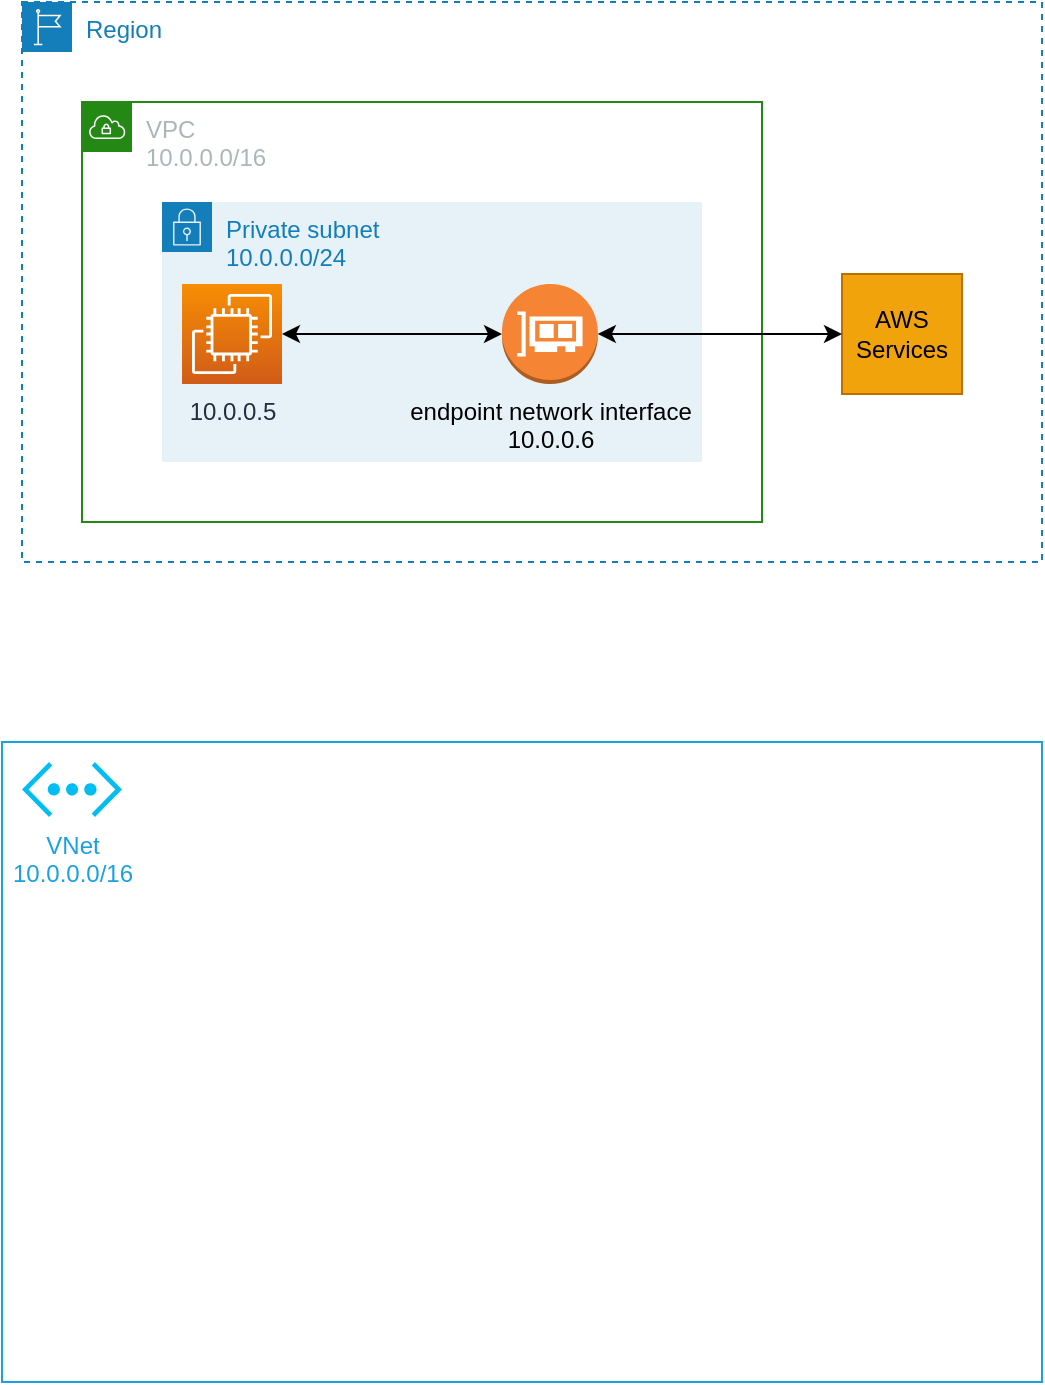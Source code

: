 <mxfile version="17.1.0" type="github">
  <diagram id="cuhTsljI_HF5Cnu3ZseF" name="Page-1">
    <mxGraphModel dx="1038" dy="546" grid="1" gridSize="10" guides="1" tooltips="1" connect="1" arrows="1" fold="1" page="1" pageScale="1" pageWidth="827" pageHeight="1169" math="0" shadow="0">
      <root>
        <mxCell id="0" />
        <mxCell id="1" parent="0" />
        <mxCell id="CAPrlYotPy6mbk9Nvcnk-1" value="Region" style="points=[[0,0],[0.25,0],[0.5,0],[0.75,0],[1,0],[1,0.25],[1,0.5],[1,0.75],[1,1],[0.75,1],[0.5,1],[0.25,1],[0,1],[0,0.75],[0,0.5],[0,0.25]];outlineConnect=0;gradientColor=none;html=1;whiteSpace=wrap;fontSize=12;fontStyle=0;container=1;pointerEvents=0;collapsible=0;recursiveResize=0;shape=mxgraph.aws4.group;grIcon=mxgraph.aws4.group_region;strokeColor=#147EBA;fillColor=none;verticalAlign=top;align=left;spacingLeft=30;fontColor=#147EBA;dashed=1;" vertex="1" parent="1">
          <mxGeometry x="90" y="110" width="510" height="280" as="geometry" />
        </mxCell>
        <mxCell id="CAPrlYotPy6mbk9Nvcnk-2" value="VPC&lt;br&gt;10.0.0.0/16" style="points=[[0,0],[0.25,0],[0.5,0],[0.75,0],[1,0],[1,0.25],[1,0.5],[1,0.75],[1,1],[0.75,1],[0.5,1],[0.25,1],[0,1],[0,0.75],[0,0.5],[0,0.25]];outlineConnect=0;gradientColor=none;html=1;whiteSpace=wrap;fontSize=12;fontStyle=0;container=1;pointerEvents=0;collapsible=0;recursiveResize=0;shape=mxgraph.aws4.group;grIcon=mxgraph.aws4.group_vpc;strokeColor=#248814;fillColor=none;verticalAlign=top;align=left;spacingLeft=30;fontColor=#AAB7B8;dashed=0;" vertex="1" parent="CAPrlYotPy6mbk9Nvcnk-1">
          <mxGeometry x="30" y="50" width="340" height="210" as="geometry" />
        </mxCell>
        <mxCell id="CAPrlYotPy6mbk9Nvcnk-3" value="Private subnet&lt;br&gt;10.0.0.0/24" style="points=[[0,0],[0.25,0],[0.5,0],[0.75,0],[1,0],[1,0.25],[1,0.5],[1,0.75],[1,1],[0.75,1],[0.5,1],[0.25,1],[0,1],[0,0.75],[0,0.5],[0,0.25]];outlineConnect=0;gradientColor=none;html=1;whiteSpace=wrap;fontSize=12;fontStyle=0;container=1;pointerEvents=0;collapsible=0;recursiveResize=0;shape=mxgraph.aws4.group;grIcon=mxgraph.aws4.group_security_group;grStroke=0;strokeColor=#147EBA;fillColor=#E6F2F8;verticalAlign=top;align=left;spacingLeft=30;fontColor=#147EBA;dashed=0;" vertex="1" parent="CAPrlYotPy6mbk9Nvcnk-2">
          <mxGeometry x="40" y="50" width="270" height="130" as="geometry" />
        </mxCell>
        <mxCell id="CAPrlYotPy6mbk9Nvcnk-4" value="endpoint network interface&lt;br&gt;10.0.0.6" style="outlineConnect=0;dashed=0;verticalLabelPosition=bottom;verticalAlign=top;align=center;html=1;shape=mxgraph.aws3.elastic_network_interface;fillColor=#F58534;gradientColor=none;" vertex="1" parent="CAPrlYotPy6mbk9Nvcnk-3">
          <mxGeometry x="170" y="41" width="47.92" height="50" as="geometry" />
        </mxCell>
        <mxCell id="CAPrlYotPy6mbk9Nvcnk-8" style="edgeStyle=orthogonalEdgeStyle;rounded=0;orthogonalLoop=1;jettySize=auto;html=1;entryX=0;entryY=0.5;entryDx=0;entryDy=0;entryPerimeter=0;startArrow=classic;startFill=1;" edge="1" parent="CAPrlYotPy6mbk9Nvcnk-3" source="CAPrlYotPy6mbk9Nvcnk-7" target="CAPrlYotPy6mbk9Nvcnk-4">
          <mxGeometry relative="1" as="geometry" />
        </mxCell>
        <mxCell id="CAPrlYotPy6mbk9Nvcnk-7" value="10.0.0.5" style="sketch=0;points=[[0,0,0],[0.25,0,0],[0.5,0,0],[0.75,0,0],[1,0,0],[0,1,0],[0.25,1,0],[0.5,1,0],[0.75,1,0],[1,1,0],[0,0.25,0],[0,0.5,0],[0,0.75,0],[1,0.25,0],[1,0.5,0],[1,0.75,0]];outlineConnect=0;fontColor=#232F3E;gradientColor=#F78E04;gradientDirection=north;fillColor=#D05C17;strokeColor=#ffffff;dashed=0;verticalLabelPosition=bottom;verticalAlign=top;align=center;html=1;fontSize=12;fontStyle=0;aspect=fixed;shape=mxgraph.aws4.resourceIcon;resIcon=mxgraph.aws4.ec2;" vertex="1" parent="CAPrlYotPy6mbk9Nvcnk-3">
          <mxGeometry x="10" y="41" width="50" height="50" as="geometry" />
        </mxCell>
        <mxCell id="CAPrlYotPy6mbk9Nvcnk-5" value="AWS Services" style="rounded=0;whiteSpace=wrap;html=1;fillColor=#f0a30a;strokeColor=#BD7000;fontColor=#000000;" vertex="1" parent="CAPrlYotPy6mbk9Nvcnk-1">
          <mxGeometry x="410" y="136" width="60" height="60" as="geometry" />
        </mxCell>
        <mxCell id="CAPrlYotPy6mbk9Nvcnk-6" style="edgeStyle=orthogonalEdgeStyle;rounded=0;orthogonalLoop=1;jettySize=auto;html=1;entryX=0;entryY=0.5;entryDx=0;entryDy=0;startArrow=classic;startFill=1;" edge="1" parent="CAPrlYotPy6mbk9Nvcnk-1" source="CAPrlYotPy6mbk9Nvcnk-4" target="CAPrlYotPy6mbk9Nvcnk-5">
          <mxGeometry relative="1" as="geometry" />
        </mxCell>
        <mxCell id="CAPrlYotPy6mbk9Nvcnk-9" value="" style="rounded=0;whiteSpace=wrap;html=1;fillColor=none;strokeColor=#1BA1E2;fontColor=#ffffff;" vertex="1" parent="1">
          <mxGeometry x="80" y="480" width="520" height="320" as="geometry" />
        </mxCell>
        <mxCell id="CAPrlYotPy6mbk9Nvcnk-13" value="VNet&lt;br&gt;10.0.0.0/16" style="verticalLabelPosition=bottom;html=1;verticalAlign=top;align=center;strokeColor=none;fillColor=#00BEF2;shape=mxgraph.azure.virtual_network;pointerEvents=1;sketch=0;fontColor=#1BA1E2;" vertex="1" parent="1">
          <mxGeometry x="90" y="490" width="50" height="27.5" as="geometry" />
        </mxCell>
      </root>
    </mxGraphModel>
  </diagram>
</mxfile>
